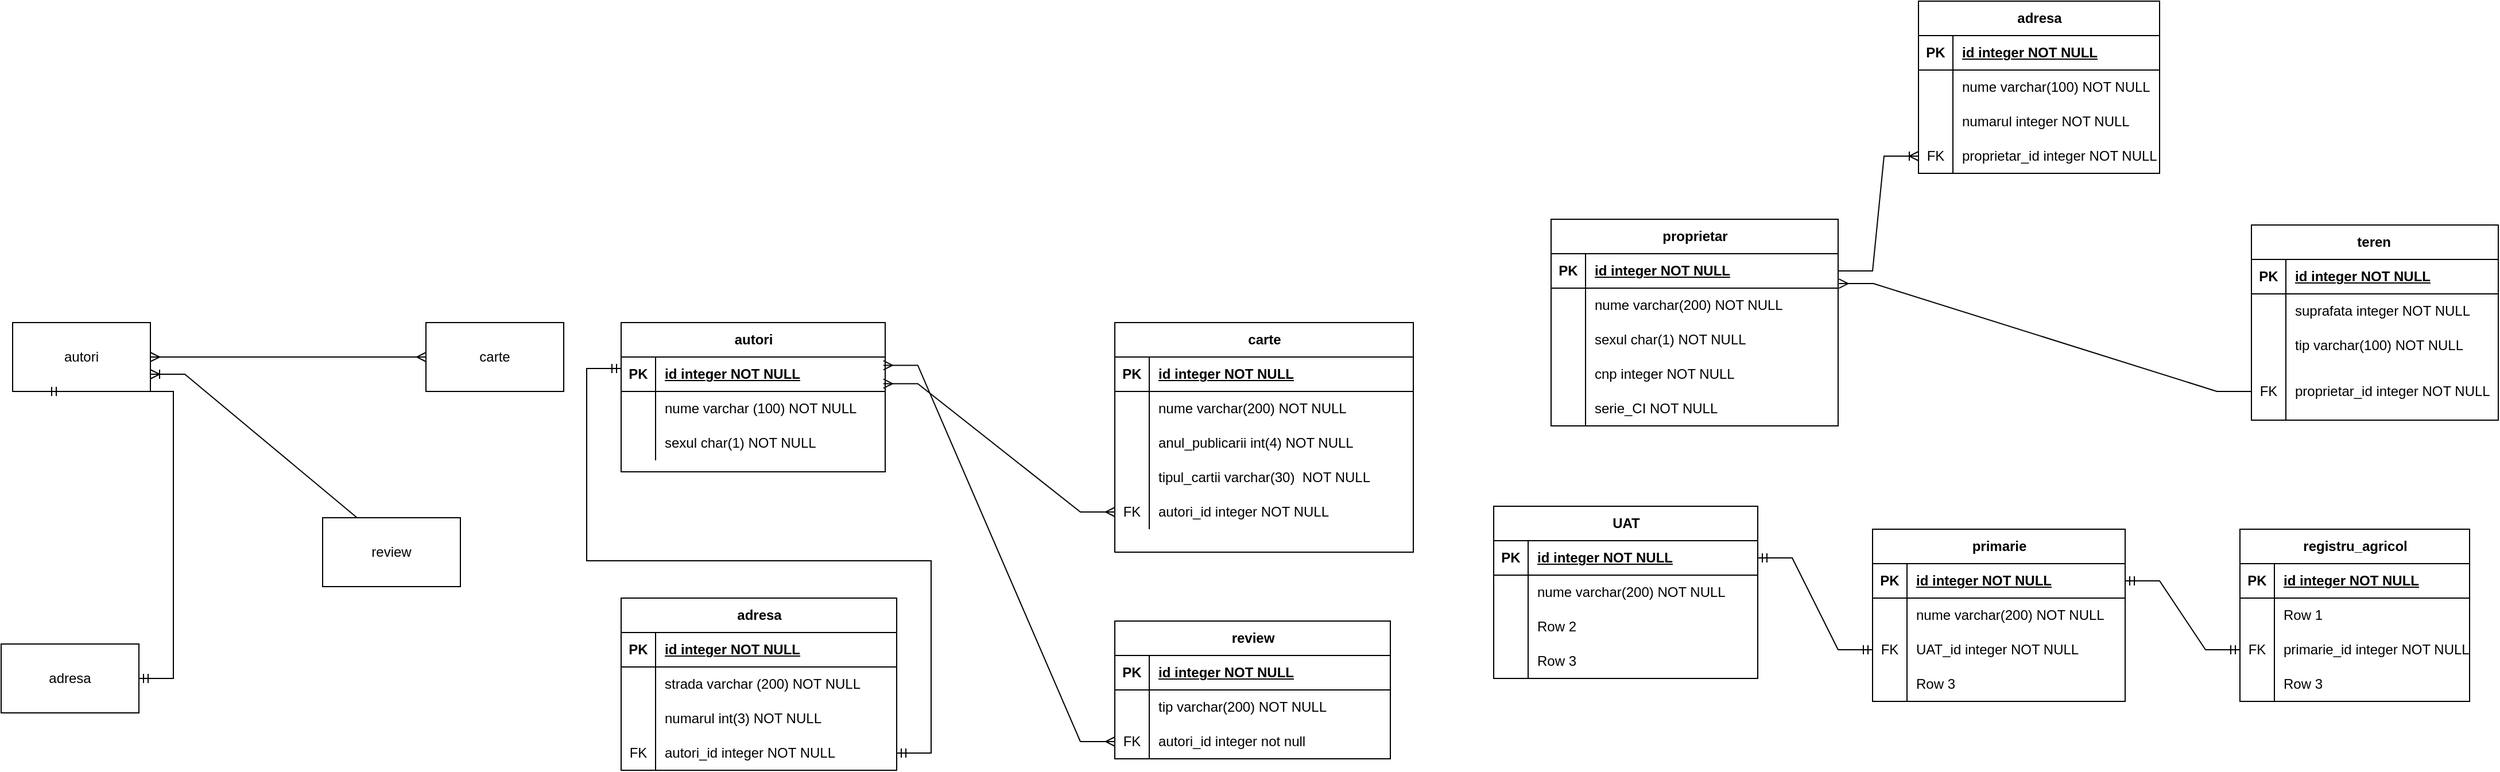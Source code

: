 <mxfile version="22.1.11" type="github">
  <diagram name="Page-1" id="LkrdTAC0WjnIBsJGuEIK">
    <mxGraphModel dx="1009" dy="1650" grid="1" gridSize="10" guides="1" tooltips="1" connect="1" arrows="1" fold="1" page="1" pageScale="1" pageWidth="850" pageHeight="1100" math="0" shadow="0">
      <root>
        <mxCell id="0" />
        <mxCell id="1" parent="0" />
        <mxCell id="QsYXw6dnKwAnQII7EwMJ-1" value="autori" style="rounded=0;whiteSpace=wrap;html=1;" parent="1" vertex="1">
          <mxGeometry x="20" y="100" width="120" height="60" as="geometry" />
        </mxCell>
        <mxCell id="QsYXw6dnKwAnQII7EwMJ-2" value="carte" style="rounded=0;whiteSpace=wrap;html=1;" parent="1" vertex="1">
          <mxGeometry x="380" y="100" width="120" height="60" as="geometry" />
        </mxCell>
        <mxCell id="QsYXw6dnKwAnQII7EwMJ-3" value="adresa" style="rounded=0;whiteSpace=wrap;html=1;" parent="1" vertex="1">
          <mxGeometry x="10" y="380" width="120" height="60" as="geometry" />
        </mxCell>
        <mxCell id="QsYXw6dnKwAnQII7EwMJ-4" value="review" style="rounded=0;whiteSpace=wrap;html=1;" parent="1" vertex="1">
          <mxGeometry x="290" y="270" width="120" height="60" as="geometry" />
        </mxCell>
        <mxCell id="QsYXw6dnKwAnQII7EwMJ-5" value="" style="edgeStyle=entityRelationEdgeStyle;fontSize=12;html=1;endArrow=ERmandOne;startArrow=ERmandOne;rounded=0;entryX=0.25;entryY=1;entryDx=0;entryDy=0;" parent="1" source="QsYXw6dnKwAnQII7EwMJ-3" target="QsYXw6dnKwAnQII7EwMJ-1" edge="1">
          <mxGeometry width="100" height="100" relative="1" as="geometry">
            <mxPoint x="370" y="340" as="sourcePoint" />
            <mxPoint x="470" y="240" as="targetPoint" />
            <Array as="points">
              <mxPoint x="100" y="290" />
            </Array>
          </mxGeometry>
        </mxCell>
        <mxCell id="QsYXw6dnKwAnQII7EwMJ-6" value="" style="edgeStyle=entityRelationEdgeStyle;fontSize=12;html=1;endArrow=ERmany;startArrow=ERmany;rounded=0;entryX=0;entryY=0.5;entryDx=0;entryDy=0;" parent="1" target="QsYXw6dnKwAnQII7EwMJ-2" edge="1">
          <mxGeometry width="100" height="100" relative="1" as="geometry">
            <mxPoint x="140" y="130" as="sourcePoint" />
            <mxPoint x="240" y="30" as="targetPoint" />
          </mxGeometry>
        </mxCell>
        <mxCell id="QsYXw6dnKwAnQII7EwMJ-7" value="" style="edgeStyle=entityRelationEdgeStyle;fontSize=12;html=1;endArrow=ERoneToMany;rounded=0;exitX=0.5;exitY=0;exitDx=0;exitDy=0;entryX=1;entryY=0.75;entryDx=0;entryDy=0;" parent="1" source="QsYXw6dnKwAnQII7EwMJ-4" target="QsYXw6dnKwAnQII7EwMJ-1" edge="1">
          <mxGeometry width="100" height="100" relative="1" as="geometry">
            <mxPoint x="370" y="340" as="sourcePoint" />
            <mxPoint x="470" y="240" as="targetPoint" />
          </mxGeometry>
        </mxCell>
        <mxCell id="QsYXw6dnKwAnQII7EwMJ-8" value="autori" style="shape=table;startSize=30;container=1;collapsible=1;childLayout=tableLayout;fixedRows=1;rowLines=0;fontStyle=1;align=center;resizeLast=1;html=1;" parent="1" vertex="1">
          <mxGeometry x="550" y="100" width="230" height="130" as="geometry" />
        </mxCell>
        <mxCell id="QsYXw6dnKwAnQII7EwMJ-9" value="" style="shape=tableRow;horizontal=0;startSize=0;swimlaneHead=0;swimlaneBody=0;fillColor=none;collapsible=0;dropTarget=0;points=[[0,0.5],[1,0.5]];portConstraint=eastwest;top=0;left=0;right=0;bottom=1;" parent="QsYXw6dnKwAnQII7EwMJ-8" vertex="1">
          <mxGeometry y="30" width="230" height="30" as="geometry" />
        </mxCell>
        <mxCell id="QsYXw6dnKwAnQII7EwMJ-10" value="PK" style="shape=partialRectangle;connectable=0;fillColor=none;top=0;left=0;bottom=0;right=0;fontStyle=1;overflow=hidden;whiteSpace=wrap;html=1;" parent="QsYXw6dnKwAnQII7EwMJ-9" vertex="1">
          <mxGeometry width="30" height="30" as="geometry">
            <mxRectangle width="30" height="30" as="alternateBounds" />
          </mxGeometry>
        </mxCell>
        <mxCell id="QsYXw6dnKwAnQII7EwMJ-11" value="id integer NOT NULL" style="shape=partialRectangle;connectable=0;fillColor=none;top=0;left=0;bottom=0;right=0;align=left;spacingLeft=6;fontStyle=5;overflow=hidden;whiteSpace=wrap;html=1;" parent="QsYXw6dnKwAnQII7EwMJ-9" vertex="1">
          <mxGeometry x="30" width="200" height="30" as="geometry">
            <mxRectangle width="200" height="30" as="alternateBounds" />
          </mxGeometry>
        </mxCell>
        <mxCell id="QsYXw6dnKwAnQII7EwMJ-12" value="" style="shape=tableRow;horizontal=0;startSize=0;swimlaneHead=0;swimlaneBody=0;fillColor=none;collapsible=0;dropTarget=0;points=[[0,0.5],[1,0.5]];portConstraint=eastwest;top=0;left=0;right=0;bottom=0;" parent="QsYXw6dnKwAnQII7EwMJ-8" vertex="1">
          <mxGeometry y="60" width="230" height="30" as="geometry" />
        </mxCell>
        <mxCell id="QsYXw6dnKwAnQII7EwMJ-13" value="" style="shape=partialRectangle;connectable=0;fillColor=none;top=0;left=0;bottom=0;right=0;editable=1;overflow=hidden;whiteSpace=wrap;html=1;" parent="QsYXw6dnKwAnQII7EwMJ-12" vertex="1">
          <mxGeometry width="30" height="30" as="geometry">
            <mxRectangle width="30" height="30" as="alternateBounds" />
          </mxGeometry>
        </mxCell>
        <mxCell id="QsYXw6dnKwAnQII7EwMJ-14" value="nume varchar (100) NOT NULL" style="shape=partialRectangle;connectable=0;fillColor=none;top=0;left=0;bottom=0;right=0;align=left;spacingLeft=6;overflow=hidden;whiteSpace=wrap;html=1;" parent="QsYXw6dnKwAnQII7EwMJ-12" vertex="1">
          <mxGeometry x="30" width="200" height="30" as="geometry">
            <mxRectangle width="200" height="30" as="alternateBounds" />
          </mxGeometry>
        </mxCell>
        <mxCell id="QsYXw6dnKwAnQII7EwMJ-15" value="" style="shape=tableRow;horizontal=0;startSize=0;swimlaneHead=0;swimlaneBody=0;fillColor=none;collapsible=0;dropTarget=0;points=[[0,0.5],[1,0.5]];portConstraint=eastwest;top=0;left=0;right=0;bottom=0;" parent="QsYXw6dnKwAnQII7EwMJ-8" vertex="1">
          <mxGeometry y="90" width="230" height="30" as="geometry" />
        </mxCell>
        <mxCell id="QsYXw6dnKwAnQII7EwMJ-16" value="" style="shape=partialRectangle;connectable=0;fillColor=none;top=0;left=0;bottom=0;right=0;editable=1;overflow=hidden;whiteSpace=wrap;html=1;" parent="QsYXw6dnKwAnQII7EwMJ-15" vertex="1">
          <mxGeometry width="30" height="30" as="geometry">
            <mxRectangle width="30" height="30" as="alternateBounds" />
          </mxGeometry>
        </mxCell>
        <mxCell id="QsYXw6dnKwAnQII7EwMJ-17" value="sexul char(1) NOT NULL" style="shape=partialRectangle;connectable=0;fillColor=none;top=0;left=0;bottom=0;right=0;align=left;spacingLeft=6;overflow=hidden;whiteSpace=wrap;html=1;" parent="QsYXw6dnKwAnQII7EwMJ-15" vertex="1">
          <mxGeometry x="30" width="200" height="30" as="geometry">
            <mxRectangle width="200" height="30" as="alternateBounds" />
          </mxGeometry>
        </mxCell>
        <mxCell id="QsYXw6dnKwAnQII7EwMJ-21" value="carte" style="shape=table;startSize=30;container=1;collapsible=1;childLayout=tableLayout;fixedRows=1;rowLines=0;fontStyle=1;align=center;resizeLast=1;html=1;" parent="1" vertex="1">
          <mxGeometry x="980" y="100" width="260" height="200" as="geometry" />
        </mxCell>
        <mxCell id="QsYXw6dnKwAnQII7EwMJ-22" value="" style="shape=tableRow;horizontal=0;startSize=0;swimlaneHead=0;swimlaneBody=0;fillColor=none;collapsible=0;dropTarget=0;points=[[0,0.5],[1,0.5]];portConstraint=eastwest;top=0;left=0;right=0;bottom=1;" parent="QsYXw6dnKwAnQII7EwMJ-21" vertex="1">
          <mxGeometry y="30" width="260" height="30" as="geometry" />
        </mxCell>
        <mxCell id="QsYXw6dnKwAnQII7EwMJ-23" value="PK" style="shape=partialRectangle;connectable=0;fillColor=none;top=0;left=0;bottom=0;right=0;fontStyle=1;overflow=hidden;whiteSpace=wrap;html=1;" parent="QsYXw6dnKwAnQII7EwMJ-22" vertex="1">
          <mxGeometry width="30" height="30" as="geometry">
            <mxRectangle width="30" height="30" as="alternateBounds" />
          </mxGeometry>
        </mxCell>
        <mxCell id="QsYXw6dnKwAnQII7EwMJ-24" value="id integer NOT NULL" style="shape=partialRectangle;connectable=0;fillColor=none;top=0;left=0;bottom=0;right=0;align=left;spacingLeft=6;fontStyle=5;overflow=hidden;whiteSpace=wrap;html=1;" parent="QsYXw6dnKwAnQII7EwMJ-22" vertex="1">
          <mxGeometry x="30" width="230" height="30" as="geometry">
            <mxRectangle width="230" height="30" as="alternateBounds" />
          </mxGeometry>
        </mxCell>
        <mxCell id="QsYXw6dnKwAnQII7EwMJ-25" value="" style="shape=tableRow;horizontal=0;startSize=0;swimlaneHead=0;swimlaneBody=0;fillColor=none;collapsible=0;dropTarget=0;points=[[0,0.5],[1,0.5]];portConstraint=eastwest;top=0;left=0;right=0;bottom=0;" parent="QsYXw6dnKwAnQII7EwMJ-21" vertex="1">
          <mxGeometry y="60" width="260" height="30" as="geometry" />
        </mxCell>
        <mxCell id="QsYXw6dnKwAnQII7EwMJ-26" value="" style="shape=partialRectangle;connectable=0;fillColor=none;top=0;left=0;bottom=0;right=0;editable=1;overflow=hidden;whiteSpace=wrap;html=1;" parent="QsYXw6dnKwAnQII7EwMJ-25" vertex="1">
          <mxGeometry width="30" height="30" as="geometry">
            <mxRectangle width="30" height="30" as="alternateBounds" />
          </mxGeometry>
        </mxCell>
        <mxCell id="QsYXw6dnKwAnQII7EwMJ-27" value="nume varchar(200) NOT NULL" style="shape=partialRectangle;connectable=0;fillColor=none;top=0;left=0;bottom=0;right=0;align=left;spacingLeft=6;overflow=hidden;whiteSpace=wrap;html=1;" parent="QsYXw6dnKwAnQII7EwMJ-25" vertex="1">
          <mxGeometry x="30" width="230" height="30" as="geometry">
            <mxRectangle width="230" height="30" as="alternateBounds" />
          </mxGeometry>
        </mxCell>
        <mxCell id="QsYXw6dnKwAnQII7EwMJ-28" value="" style="shape=tableRow;horizontal=0;startSize=0;swimlaneHead=0;swimlaneBody=0;fillColor=none;collapsible=0;dropTarget=0;points=[[0,0.5],[1,0.5]];portConstraint=eastwest;top=0;left=0;right=0;bottom=0;" parent="QsYXw6dnKwAnQII7EwMJ-21" vertex="1">
          <mxGeometry y="90" width="260" height="30" as="geometry" />
        </mxCell>
        <mxCell id="QsYXw6dnKwAnQII7EwMJ-29" value="" style="shape=partialRectangle;connectable=0;fillColor=none;top=0;left=0;bottom=0;right=0;editable=1;overflow=hidden;whiteSpace=wrap;html=1;" parent="QsYXw6dnKwAnQII7EwMJ-28" vertex="1">
          <mxGeometry width="30" height="30" as="geometry">
            <mxRectangle width="30" height="30" as="alternateBounds" />
          </mxGeometry>
        </mxCell>
        <mxCell id="QsYXw6dnKwAnQII7EwMJ-30" value="anul_publicarii int(4) NOT NULL" style="shape=partialRectangle;connectable=0;fillColor=none;top=0;left=0;bottom=0;right=0;align=left;spacingLeft=6;overflow=hidden;whiteSpace=wrap;html=1;" parent="QsYXw6dnKwAnQII7EwMJ-28" vertex="1">
          <mxGeometry x="30" width="230" height="30" as="geometry">
            <mxRectangle width="230" height="30" as="alternateBounds" />
          </mxGeometry>
        </mxCell>
        <mxCell id="QsYXw6dnKwAnQII7EwMJ-31" value="" style="shape=tableRow;horizontal=0;startSize=0;swimlaneHead=0;swimlaneBody=0;fillColor=none;collapsible=0;dropTarget=0;points=[[0,0.5],[1,0.5]];portConstraint=eastwest;top=0;left=0;right=0;bottom=0;" parent="QsYXw6dnKwAnQII7EwMJ-21" vertex="1">
          <mxGeometry y="120" width="260" height="30" as="geometry" />
        </mxCell>
        <mxCell id="QsYXw6dnKwAnQII7EwMJ-32" value="" style="shape=partialRectangle;connectable=0;fillColor=none;top=0;left=0;bottom=0;right=0;editable=1;overflow=hidden;whiteSpace=wrap;html=1;" parent="QsYXw6dnKwAnQII7EwMJ-31" vertex="1">
          <mxGeometry width="30" height="30" as="geometry">
            <mxRectangle width="30" height="30" as="alternateBounds" />
          </mxGeometry>
        </mxCell>
        <mxCell id="QsYXw6dnKwAnQII7EwMJ-33" value="tipul_cartii varchar(30)&amp;nbsp; NOT NULL" style="shape=partialRectangle;connectable=0;fillColor=none;top=0;left=0;bottom=0;right=0;align=left;spacingLeft=6;overflow=hidden;whiteSpace=wrap;html=1;" parent="QsYXw6dnKwAnQII7EwMJ-31" vertex="1">
          <mxGeometry x="30" width="230" height="30" as="geometry">
            <mxRectangle width="230" height="30" as="alternateBounds" />
          </mxGeometry>
        </mxCell>
        <mxCell id="W1khncVKGB1P05TwMfyg-2" value="" style="shape=tableRow;horizontal=0;startSize=0;swimlaneHead=0;swimlaneBody=0;fillColor=none;collapsible=0;dropTarget=0;points=[[0,0.5],[1,0.5]];portConstraint=eastwest;top=0;left=0;right=0;bottom=0;" parent="QsYXw6dnKwAnQII7EwMJ-21" vertex="1">
          <mxGeometry y="150" width="260" height="30" as="geometry" />
        </mxCell>
        <mxCell id="W1khncVKGB1P05TwMfyg-3" value="FK" style="shape=partialRectangle;connectable=0;fillColor=none;top=0;left=0;bottom=0;right=0;editable=1;overflow=hidden;whiteSpace=wrap;html=1;" parent="W1khncVKGB1P05TwMfyg-2" vertex="1">
          <mxGeometry width="30" height="30" as="geometry">
            <mxRectangle width="30" height="30" as="alternateBounds" />
          </mxGeometry>
        </mxCell>
        <mxCell id="W1khncVKGB1P05TwMfyg-4" value="autori_id integer NOT NULL" style="shape=partialRectangle;connectable=0;fillColor=none;top=0;left=0;bottom=0;right=0;align=left;spacingLeft=6;overflow=hidden;whiteSpace=wrap;html=1;" parent="W1khncVKGB1P05TwMfyg-2" vertex="1">
          <mxGeometry x="30" width="230" height="30" as="geometry">
            <mxRectangle width="230" height="30" as="alternateBounds" />
          </mxGeometry>
        </mxCell>
        <mxCell id="QsYXw6dnKwAnQII7EwMJ-34" value="adresa" style="shape=table;startSize=30;container=1;collapsible=1;childLayout=tableLayout;fixedRows=1;rowLines=0;fontStyle=1;align=center;resizeLast=1;html=1;" parent="1" vertex="1">
          <mxGeometry x="550" y="340" width="240" height="150" as="geometry" />
        </mxCell>
        <mxCell id="QsYXw6dnKwAnQII7EwMJ-35" value="" style="shape=tableRow;horizontal=0;startSize=0;swimlaneHead=0;swimlaneBody=0;fillColor=none;collapsible=0;dropTarget=0;points=[[0,0.5],[1,0.5]];portConstraint=eastwest;top=0;left=0;right=0;bottom=1;" parent="QsYXw6dnKwAnQII7EwMJ-34" vertex="1">
          <mxGeometry y="30" width="240" height="30" as="geometry" />
        </mxCell>
        <mxCell id="QsYXw6dnKwAnQII7EwMJ-36" value="PK" style="shape=partialRectangle;connectable=0;fillColor=none;top=0;left=0;bottom=0;right=0;fontStyle=1;overflow=hidden;whiteSpace=wrap;html=1;" parent="QsYXw6dnKwAnQII7EwMJ-35" vertex="1">
          <mxGeometry width="30" height="30" as="geometry">
            <mxRectangle width="30" height="30" as="alternateBounds" />
          </mxGeometry>
        </mxCell>
        <mxCell id="QsYXw6dnKwAnQII7EwMJ-37" value="id integer NOT NULL" style="shape=partialRectangle;connectable=0;fillColor=none;top=0;left=0;bottom=0;right=0;align=left;spacingLeft=6;fontStyle=5;overflow=hidden;whiteSpace=wrap;html=1;" parent="QsYXw6dnKwAnQII7EwMJ-35" vertex="1">
          <mxGeometry x="30" width="210" height="30" as="geometry">
            <mxRectangle width="210" height="30" as="alternateBounds" />
          </mxGeometry>
        </mxCell>
        <mxCell id="QsYXw6dnKwAnQII7EwMJ-38" value="" style="shape=tableRow;horizontal=0;startSize=0;swimlaneHead=0;swimlaneBody=0;fillColor=none;collapsible=0;dropTarget=0;points=[[0,0.5],[1,0.5]];portConstraint=eastwest;top=0;left=0;right=0;bottom=0;" parent="QsYXw6dnKwAnQII7EwMJ-34" vertex="1">
          <mxGeometry y="60" width="240" height="30" as="geometry" />
        </mxCell>
        <mxCell id="QsYXw6dnKwAnQII7EwMJ-39" value="" style="shape=partialRectangle;connectable=0;fillColor=none;top=0;left=0;bottom=0;right=0;editable=1;overflow=hidden;whiteSpace=wrap;html=1;" parent="QsYXw6dnKwAnQII7EwMJ-38" vertex="1">
          <mxGeometry width="30" height="30" as="geometry">
            <mxRectangle width="30" height="30" as="alternateBounds" />
          </mxGeometry>
        </mxCell>
        <mxCell id="QsYXw6dnKwAnQII7EwMJ-40" value="strada varchar (200) NOT NULL" style="shape=partialRectangle;connectable=0;fillColor=none;top=0;left=0;bottom=0;right=0;align=left;spacingLeft=6;overflow=hidden;whiteSpace=wrap;html=1;" parent="QsYXw6dnKwAnQII7EwMJ-38" vertex="1">
          <mxGeometry x="30" width="210" height="30" as="geometry">
            <mxRectangle width="210" height="30" as="alternateBounds" />
          </mxGeometry>
        </mxCell>
        <mxCell id="QsYXw6dnKwAnQII7EwMJ-41" value="" style="shape=tableRow;horizontal=0;startSize=0;swimlaneHead=0;swimlaneBody=0;fillColor=none;collapsible=0;dropTarget=0;points=[[0,0.5],[1,0.5]];portConstraint=eastwest;top=0;left=0;right=0;bottom=0;" parent="QsYXw6dnKwAnQII7EwMJ-34" vertex="1">
          <mxGeometry y="90" width="240" height="30" as="geometry" />
        </mxCell>
        <mxCell id="QsYXw6dnKwAnQII7EwMJ-42" value="" style="shape=partialRectangle;connectable=0;fillColor=none;top=0;left=0;bottom=0;right=0;editable=1;overflow=hidden;whiteSpace=wrap;html=1;" parent="QsYXw6dnKwAnQII7EwMJ-41" vertex="1">
          <mxGeometry width="30" height="30" as="geometry">
            <mxRectangle width="30" height="30" as="alternateBounds" />
          </mxGeometry>
        </mxCell>
        <mxCell id="QsYXw6dnKwAnQII7EwMJ-43" value="numarul int(3) NOT NULL" style="shape=partialRectangle;connectable=0;fillColor=none;top=0;left=0;bottom=0;right=0;align=left;spacingLeft=6;overflow=hidden;whiteSpace=wrap;html=1;" parent="QsYXw6dnKwAnQII7EwMJ-41" vertex="1">
          <mxGeometry x="30" width="210" height="30" as="geometry">
            <mxRectangle width="210" height="30" as="alternateBounds" />
          </mxGeometry>
        </mxCell>
        <mxCell id="6egNf5DGXSENko5MezSK-1" value="" style="shape=tableRow;horizontal=0;startSize=0;swimlaneHead=0;swimlaneBody=0;fillColor=none;collapsible=0;dropTarget=0;points=[[0,0.5],[1,0.5]];portConstraint=eastwest;top=0;left=0;right=0;bottom=0;" vertex="1" parent="QsYXw6dnKwAnQII7EwMJ-34">
          <mxGeometry y="120" width="240" height="30" as="geometry" />
        </mxCell>
        <mxCell id="6egNf5DGXSENko5MezSK-2" value="FK" style="shape=partialRectangle;connectable=0;fillColor=none;top=0;left=0;bottom=0;right=0;editable=1;overflow=hidden;whiteSpace=wrap;html=1;" vertex="1" parent="6egNf5DGXSENko5MezSK-1">
          <mxGeometry width="30" height="30" as="geometry">
            <mxRectangle width="30" height="30" as="alternateBounds" />
          </mxGeometry>
        </mxCell>
        <mxCell id="6egNf5DGXSENko5MezSK-3" value="autori_id integer NOT NULL" style="shape=partialRectangle;connectable=0;fillColor=none;top=0;left=0;bottom=0;right=0;align=left;spacingLeft=6;overflow=hidden;whiteSpace=wrap;html=1;" vertex="1" parent="6egNf5DGXSENko5MezSK-1">
          <mxGeometry x="30" width="210" height="30" as="geometry">
            <mxRectangle width="210" height="30" as="alternateBounds" />
          </mxGeometry>
        </mxCell>
        <mxCell id="QsYXw6dnKwAnQII7EwMJ-47" value="review" style="shape=table;startSize=30;container=1;collapsible=1;childLayout=tableLayout;fixedRows=1;rowLines=0;fontStyle=1;align=center;resizeLast=1;html=1;" parent="1" vertex="1">
          <mxGeometry x="980" y="360" width="240" height="120" as="geometry" />
        </mxCell>
        <mxCell id="QsYXw6dnKwAnQII7EwMJ-48" value="" style="shape=tableRow;horizontal=0;startSize=0;swimlaneHead=0;swimlaneBody=0;fillColor=none;collapsible=0;dropTarget=0;points=[[0,0.5],[1,0.5]];portConstraint=eastwest;top=0;left=0;right=0;bottom=1;" parent="QsYXw6dnKwAnQII7EwMJ-47" vertex="1">
          <mxGeometry y="30" width="240" height="30" as="geometry" />
        </mxCell>
        <mxCell id="QsYXw6dnKwAnQII7EwMJ-49" value="PK" style="shape=partialRectangle;connectable=0;fillColor=none;top=0;left=0;bottom=0;right=0;fontStyle=1;overflow=hidden;whiteSpace=wrap;html=1;" parent="QsYXw6dnKwAnQII7EwMJ-48" vertex="1">
          <mxGeometry width="30" height="30" as="geometry">
            <mxRectangle width="30" height="30" as="alternateBounds" />
          </mxGeometry>
        </mxCell>
        <mxCell id="QsYXw6dnKwAnQII7EwMJ-50" value="id integer NOT NULL" style="shape=partialRectangle;connectable=0;fillColor=none;top=0;left=0;bottom=0;right=0;align=left;spacingLeft=6;fontStyle=5;overflow=hidden;whiteSpace=wrap;html=1;" parent="QsYXw6dnKwAnQII7EwMJ-48" vertex="1">
          <mxGeometry x="30" width="210" height="30" as="geometry">
            <mxRectangle width="210" height="30" as="alternateBounds" />
          </mxGeometry>
        </mxCell>
        <mxCell id="QsYXw6dnKwAnQII7EwMJ-51" value="" style="shape=tableRow;horizontal=0;startSize=0;swimlaneHead=0;swimlaneBody=0;fillColor=none;collapsible=0;dropTarget=0;points=[[0,0.5],[1,0.5]];portConstraint=eastwest;top=0;left=0;right=0;bottom=0;" parent="QsYXw6dnKwAnQII7EwMJ-47" vertex="1">
          <mxGeometry y="60" width="240" height="30" as="geometry" />
        </mxCell>
        <mxCell id="QsYXw6dnKwAnQII7EwMJ-52" value="" style="shape=partialRectangle;connectable=0;fillColor=none;top=0;left=0;bottom=0;right=0;editable=1;overflow=hidden;whiteSpace=wrap;html=1;" parent="QsYXw6dnKwAnQII7EwMJ-51" vertex="1">
          <mxGeometry width="30" height="30" as="geometry">
            <mxRectangle width="30" height="30" as="alternateBounds" />
          </mxGeometry>
        </mxCell>
        <mxCell id="QsYXw6dnKwAnQII7EwMJ-53" value="tip varchar(200) NOT NULL" style="shape=partialRectangle;connectable=0;fillColor=none;top=0;left=0;bottom=0;right=0;align=left;spacingLeft=6;overflow=hidden;whiteSpace=wrap;html=1;" parent="QsYXw6dnKwAnQII7EwMJ-51" vertex="1">
          <mxGeometry x="30" width="210" height="30" as="geometry">
            <mxRectangle width="210" height="30" as="alternateBounds" />
          </mxGeometry>
        </mxCell>
        <mxCell id="QsYXw6dnKwAnQII7EwMJ-54" value="" style="shape=tableRow;horizontal=0;startSize=0;swimlaneHead=0;swimlaneBody=0;fillColor=none;collapsible=0;dropTarget=0;points=[[0,0.5],[1,0.5]];portConstraint=eastwest;top=0;left=0;right=0;bottom=0;" parent="QsYXw6dnKwAnQII7EwMJ-47" vertex="1">
          <mxGeometry y="90" width="240" height="30" as="geometry" />
        </mxCell>
        <mxCell id="QsYXw6dnKwAnQII7EwMJ-55" value="FK" style="shape=partialRectangle;connectable=0;fillColor=none;top=0;left=0;bottom=0;right=0;editable=1;overflow=hidden;whiteSpace=wrap;html=1;" parent="QsYXw6dnKwAnQII7EwMJ-54" vertex="1">
          <mxGeometry width="30" height="30" as="geometry">
            <mxRectangle width="30" height="30" as="alternateBounds" />
          </mxGeometry>
        </mxCell>
        <mxCell id="QsYXw6dnKwAnQII7EwMJ-56" value="autori_id integer not null" style="shape=partialRectangle;connectable=0;fillColor=none;top=0;left=0;bottom=0;right=0;align=left;spacingLeft=6;overflow=hidden;whiteSpace=wrap;html=1;" parent="QsYXw6dnKwAnQII7EwMJ-54" vertex="1">
          <mxGeometry x="30" width="210" height="30" as="geometry">
            <mxRectangle width="210" height="30" as="alternateBounds" />
          </mxGeometry>
        </mxCell>
        <mxCell id="W1khncVKGB1P05TwMfyg-5" value="" style="edgeStyle=entityRelationEdgeStyle;fontSize=12;html=1;endArrow=ERmany;startArrow=ERmany;rounded=0;entryX=0;entryY=0.5;entryDx=0;entryDy=0;exitX=0.993;exitY=0.773;exitDx=0;exitDy=0;exitPerimeter=0;" parent="1" source="QsYXw6dnKwAnQII7EwMJ-9" target="W1khncVKGB1P05TwMfyg-2" edge="1">
          <mxGeometry width="100" height="100" relative="1" as="geometry">
            <mxPoint x="790" y="145" as="sourcePoint" />
            <mxPoint x="970" y="280" as="targetPoint" />
          </mxGeometry>
        </mxCell>
        <mxCell id="W1khncVKGB1P05TwMfyg-9" value="" style="edgeStyle=entityRelationEdgeStyle;fontSize=12;html=1;endArrow=ERmandOne;startArrow=ERmandOne;rounded=0;exitX=1;exitY=0.5;exitDx=0;exitDy=0;" parent="1" source="6egNf5DGXSENko5MezSK-1" edge="1">
          <mxGeometry width="100" height="100" relative="1" as="geometry">
            <mxPoint x="460" y="340" as="sourcePoint" />
            <mxPoint x="550" y="140" as="targetPoint" />
          </mxGeometry>
        </mxCell>
        <mxCell id="W1khncVKGB1P05TwMfyg-14" value="" style="edgeStyle=entityRelationEdgeStyle;fontSize=12;html=1;endArrow=ERmany;startArrow=ERmany;rounded=0;exitX=0.993;exitY=0.24;exitDx=0;exitDy=0;exitPerimeter=0;entryX=0;entryY=0.5;entryDx=0;entryDy=0;" parent="1" source="QsYXw6dnKwAnQII7EwMJ-9" target="QsYXw6dnKwAnQII7EwMJ-54" edge="1">
          <mxGeometry width="100" height="100" relative="1" as="geometry">
            <mxPoint x="810" y="340" as="sourcePoint" />
            <mxPoint x="910" y="240" as="targetPoint" />
          </mxGeometry>
        </mxCell>
        <mxCell id="6egNf5DGXSENko5MezSK-4" value="proprietar" style="shape=table;startSize=30;container=1;collapsible=1;childLayout=tableLayout;fixedRows=1;rowLines=0;fontStyle=1;align=center;resizeLast=1;html=1;" vertex="1" parent="1">
          <mxGeometry x="1360" y="10" width="250" height="180" as="geometry" />
        </mxCell>
        <mxCell id="6egNf5DGXSENko5MezSK-5" value="" style="shape=tableRow;horizontal=0;startSize=0;swimlaneHead=0;swimlaneBody=0;fillColor=none;collapsible=0;dropTarget=0;points=[[0,0.5],[1,0.5]];portConstraint=eastwest;top=0;left=0;right=0;bottom=1;" vertex="1" parent="6egNf5DGXSENko5MezSK-4">
          <mxGeometry y="30" width="250" height="30" as="geometry" />
        </mxCell>
        <mxCell id="6egNf5DGXSENko5MezSK-6" value="PK" style="shape=partialRectangle;connectable=0;fillColor=none;top=0;left=0;bottom=0;right=0;fontStyle=1;overflow=hidden;whiteSpace=wrap;html=1;" vertex="1" parent="6egNf5DGXSENko5MezSK-5">
          <mxGeometry width="30" height="30" as="geometry">
            <mxRectangle width="30" height="30" as="alternateBounds" />
          </mxGeometry>
        </mxCell>
        <mxCell id="6egNf5DGXSENko5MezSK-7" value="id integer NOT NULL" style="shape=partialRectangle;connectable=0;fillColor=none;top=0;left=0;bottom=0;right=0;align=left;spacingLeft=6;fontStyle=5;overflow=hidden;whiteSpace=wrap;html=1;" vertex="1" parent="6egNf5DGXSENko5MezSK-5">
          <mxGeometry x="30" width="220" height="30" as="geometry">
            <mxRectangle width="220" height="30" as="alternateBounds" />
          </mxGeometry>
        </mxCell>
        <mxCell id="6egNf5DGXSENko5MezSK-8" value="" style="shape=tableRow;horizontal=0;startSize=0;swimlaneHead=0;swimlaneBody=0;fillColor=none;collapsible=0;dropTarget=0;points=[[0,0.5],[1,0.5]];portConstraint=eastwest;top=0;left=0;right=0;bottom=0;" vertex="1" parent="6egNf5DGXSENko5MezSK-4">
          <mxGeometry y="60" width="250" height="30" as="geometry" />
        </mxCell>
        <mxCell id="6egNf5DGXSENko5MezSK-9" value="" style="shape=partialRectangle;connectable=0;fillColor=none;top=0;left=0;bottom=0;right=0;editable=1;overflow=hidden;whiteSpace=wrap;html=1;" vertex="1" parent="6egNf5DGXSENko5MezSK-8">
          <mxGeometry width="30" height="30" as="geometry">
            <mxRectangle width="30" height="30" as="alternateBounds" />
          </mxGeometry>
        </mxCell>
        <mxCell id="6egNf5DGXSENko5MezSK-10" value="nume varchar(200) NOT NULL" style="shape=partialRectangle;connectable=0;fillColor=none;top=0;left=0;bottom=0;right=0;align=left;spacingLeft=6;overflow=hidden;whiteSpace=wrap;html=1;" vertex="1" parent="6egNf5DGXSENko5MezSK-8">
          <mxGeometry x="30" width="220" height="30" as="geometry">
            <mxRectangle width="220" height="30" as="alternateBounds" />
          </mxGeometry>
        </mxCell>
        <mxCell id="6egNf5DGXSENko5MezSK-11" value="" style="shape=tableRow;horizontal=0;startSize=0;swimlaneHead=0;swimlaneBody=0;fillColor=none;collapsible=0;dropTarget=0;points=[[0,0.5],[1,0.5]];portConstraint=eastwest;top=0;left=0;right=0;bottom=0;" vertex="1" parent="6egNf5DGXSENko5MezSK-4">
          <mxGeometry y="90" width="250" height="30" as="geometry" />
        </mxCell>
        <mxCell id="6egNf5DGXSENko5MezSK-12" value="" style="shape=partialRectangle;connectable=0;fillColor=none;top=0;left=0;bottom=0;right=0;editable=1;overflow=hidden;whiteSpace=wrap;html=1;" vertex="1" parent="6egNf5DGXSENko5MezSK-11">
          <mxGeometry width="30" height="30" as="geometry">
            <mxRectangle width="30" height="30" as="alternateBounds" />
          </mxGeometry>
        </mxCell>
        <mxCell id="6egNf5DGXSENko5MezSK-13" value="sexul char(1) NOT NULL" style="shape=partialRectangle;connectable=0;fillColor=none;top=0;left=0;bottom=0;right=0;align=left;spacingLeft=6;overflow=hidden;whiteSpace=wrap;html=1;" vertex="1" parent="6egNf5DGXSENko5MezSK-11">
          <mxGeometry x="30" width="220" height="30" as="geometry">
            <mxRectangle width="220" height="30" as="alternateBounds" />
          </mxGeometry>
        </mxCell>
        <mxCell id="6egNf5DGXSENko5MezSK-14" value="" style="shape=tableRow;horizontal=0;startSize=0;swimlaneHead=0;swimlaneBody=0;fillColor=none;collapsible=0;dropTarget=0;points=[[0,0.5],[1,0.5]];portConstraint=eastwest;top=0;left=0;right=0;bottom=0;" vertex="1" parent="6egNf5DGXSENko5MezSK-4">
          <mxGeometry y="120" width="250" height="30" as="geometry" />
        </mxCell>
        <mxCell id="6egNf5DGXSENko5MezSK-15" value="" style="shape=partialRectangle;connectable=0;fillColor=none;top=0;left=0;bottom=0;right=0;editable=1;overflow=hidden;whiteSpace=wrap;html=1;" vertex="1" parent="6egNf5DGXSENko5MezSK-14">
          <mxGeometry width="30" height="30" as="geometry">
            <mxRectangle width="30" height="30" as="alternateBounds" />
          </mxGeometry>
        </mxCell>
        <mxCell id="6egNf5DGXSENko5MezSK-16" value="cnp integer NOT NULL" style="shape=partialRectangle;connectable=0;fillColor=none;top=0;left=0;bottom=0;right=0;align=left;spacingLeft=6;overflow=hidden;whiteSpace=wrap;html=1;" vertex="1" parent="6egNf5DGXSENko5MezSK-14">
          <mxGeometry x="30" width="220" height="30" as="geometry">
            <mxRectangle width="220" height="30" as="alternateBounds" />
          </mxGeometry>
        </mxCell>
        <mxCell id="6egNf5DGXSENko5MezSK-82" value="" style="shape=tableRow;horizontal=0;startSize=0;swimlaneHead=0;swimlaneBody=0;fillColor=none;collapsible=0;dropTarget=0;points=[[0,0.5],[1,0.5]];portConstraint=eastwest;top=0;left=0;right=0;bottom=0;" vertex="1" parent="6egNf5DGXSENko5MezSK-4">
          <mxGeometry y="150" width="250" height="30" as="geometry" />
        </mxCell>
        <mxCell id="6egNf5DGXSENko5MezSK-83" value="" style="shape=partialRectangle;connectable=0;fillColor=none;top=0;left=0;bottom=0;right=0;editable=1;overflow=hidden;whiteSpace=wrap;html=1;" vertex="1" parent="6egNf5DGXSENko5MezSK-82">
          <mxGeometry width="30" height="30" as="geometry">
            <mxRectangle width="30" height="30" as="alternateBounds" />
          </mxGeometry>
        </mxCell>
        <mxCell id="6egNf5DGXSENko5MezSK-84" value="serie_CI NOT NULL" style="shape=partialRectangle;connectable=0;fillColor=none;top=0;left=0;bottom=0;right=0;align=left;spacingLeft=6;overflow=hidden;whiteSpace=wrap;html=1;" vertex="1" parent="6egNf5DGXSENko5MezSK-82">
          <mxGeometry x="30" width="220" height="30" as="geometry">
            <mxRectangle width="220" height="30" as="alternateBounds" />
          </mxGeometry>
        </mxCell>
        <mxCell id="6egNf5DGXSENko5MezSK-17" value="adresa" style="shape=table;startSize=30;container=1;collapsible=1;childLayout=tableLayout;fixedRows=1;rowLines=0;fontStyle=1;align=center;resizeLast=1;html=1;" vertex="1" parent="1">
          <mxGeometry x="1680" y="-180" width="210" height="150" as="geometry" />
        </mxCell>
        <mxCell id="6egNf5DGXSENko5MezSK-18" value="" style="shape=tableRow;horizontal=0;startSize=0;swimlaneHead=0;swimlaneBody=0;fillColor=none;collapsible=0;dropTarget=0;points=[[0,0.5],[1,0.5]];portConstraint=eastwest;top=0;left=0;right=0;bottom=1;" vertex="1" parent="6egNf5DGXSENko5MezSK-17">
          <mxGeometry y="30" width="210" height="30" as="geometry" />
        </mxCell>
        <mxCell id="6egNf5DGXSENko5MezSK-19" value="PK" style="shape=partialRectangle;connectable=0;fillColor=none;top=0;left=0;bottom=0;right=0;fontStyle=1;overflow=hidden;whiteSpace=wrap;html=1;" vertex="1" parent="6egNf5DGXSENko5MezSK-18">
          <mxGeometry width="30" height="30" as="geometry">
            <mxRectangle width="30" height="30" as="alternateBounds" />
          </mxGeometry>
        </mxCell>
        <mxCell id="6egNf5DGXSENko5MezSK-20" value="id integer NOT NULL" style="shape=partialRectangle;connectable=0;fillColor=none;top=0;left=0;bottom=0;right=0;align=left;spacingLeft=6;fontStyle=5;overflow=hidden;whiteSpace=wrap;html=1;" vertex="1" parent="6egNf5DGXSENko5MezSK-18">
          <mxGeometry x="30" width="180" height="30" as="geometry">
            <mxRectangle width="180" height="30" as="alternateBounds" />
          </mxGeometry>
        </mxCell>
        <mxCell id="6egNf5DGXSENko5MezSK-21" value="" style="shape=tableRow;horizontal=0;startSize=0;swimlaneHead=0;swimlaneBody=0;fillColor=none;collapsible=0;dropTarget=0;points=[[0,0.5],[1,0.5]];portConstraint=eastwest;top=0;left=0;right=0;bottom=0;" vertex="1" parent="6egNf5DGXSENko5MezSK-17">
          <mxGeometry y="60" width="210" height="30" as="geometry" />
        </mxCell>
        <mxCell id="6egNf5DGXSENko5MezSK-22" value="" style="shape=partialRectangle;connectable=0;fillColor=none;top=0;left=0;bottom=0;right=0;editable=1;overflow=hidden;whiteSpace=wrap;html=1;" vertex="1" parent="6egNf5DGXSENko5MezSK-21">
          <mxGeometry width="30" height="30" as="geometry">
            <mxRectangle width="30" height="30" as="alternateBounds" />
          </mxGeometry>
        </mxCell>
        <mxCell id="6egNf5DGXSENko5MezSK-23" value="nume varchar(100) NOT NULL" style="shape=partialRectangle;connectable=0;fillColor=none;top=0;left=0;bottom=0;right=0;align=left;spacingLeft=6;overflow=hidden;whiteSpace=wrap;html=1;" vertex="1" parent="6egNf5DGXSENko5MezSK-21">
          <mxGeometry x="30" width="180" height="30" as="geometry">
            <mxRectangle width="180" height="30" as="alternateBounds" />
          </mxGeometry>
        </mxCell>
        <mxCell id="6egNf5DGXSENko5MezSK-24" value="" style="shape=tableRow;horizontal=0;startSize=0;swimlaneHead=0;swimlaneBody=0;fillColor=none;collapsible=0;dropTarget=0;points=[[0,0.5],[1,0.5]];portConstraint=eastwest;top=0;left=0;right=0;bottom=0;" vertex="1" parent="6egNf5DGXSENko5MezSK-17">
          <mxGeometry y="90" width="210" height="30" as="geometry" />
        </mxCell>
        <mxCell id="6egNf5DGXSENko5MezSK-25" value="" style="shape=partialRectangle;connectable=0;fillColor=none;top=0;left=0;bottom=0;right=0;editable=1;overflow=hidden;whiteSpace=wrap;html=1;" vertex="1" parent="6egNf5DGXSENko5MezSK-24">
          <mxGeometry width="30" height="30" as="geometry">
            <mxRectangle width="30" height="30" as="alternateBounds" />
          </mxGeometry>
        </mxCell>
        <mxCell id="6egNf5DGXSENko5MezSK-26" value="numarul integer NOT NULL" style="shape=partialRectangle;connectable=0;fillColor=none;top=0;left=0;bottom=0;right=0;align=left;spacingLeft=6;overflow=hidden;whiteSpace=wrap;html=1;" vertex="1" parent="6egNf5DGXSENko5MezSK-24">
          <mxGeometry x="30" width="180" height="30" as="geometry">
            <mxRectangle width="180" height="30" as="alternateBounds" />
          </mxGeometry>
        </mxCell>
        <mxCell id="6egNf5DGXSENko5MezSK-27" value="" style="shape=tableRow;horizontal=0;startSize=0;swimlaneHead=0;swimlaneBody=0;fillColor=none;collapsible=0;dropTarget=0;points=[[0,0.5],[1,0.5]];portConstraint=eastwest;top=0;left=0;right=0;bottom=0;" vertex="1" parent="6egNf5DGXSENko5MezSK-17">
          <mxGeometry y="120" width="210" height="30" as="geometry" />
        </mxCell>
        <mxCell id="6egNf5DGXSENko5MezSK-28" value="FK" style="shape=partialRectangle;connectable=0;fillColor=none;top=0;left=0;bottom=0;right=0;editable=1;overflow=hidden;whiteSpace=wrap;html=1;" vertex="1" parent="6egNf5DGXSENko5MezSK-27">
          <mxGeometry width="30" height="30" as="geometry">
            <mxRectangle width="30" height="30" as="alternateBounds" />
          </mxGeometry>
        </mxCell>
        <mxCell id="6egNf5DGXSENko5MezSK-29" value="proprietar_id integer NOT NULL" style="shape=partialRectangle;connectable=0;fillColor=none;top=0;left=0;bottom=0;right=0;align=left;spacingLeft=6;overflow=hidden;whiteSpace=wrap;html=1;" vertex="1" parent="6egNf5DGXSENko5MezSK-27">
          <mxGeometry x="30" width="180" height="30" as="geometry">
            <mxRectangle width="180" height="30" as="alternateBounds" />
          </mxGeometry>
        </mxCell>
        <mxCell id="6egNf5DGXSENko5MezSK-30" value="teren&amp;nbsp;" style="shape=table;startSize=30;container=1;collapsible=1;childLayout=tableLayout;fixedRows=1;rowLines=0;fontStyle=1;align=center;resizeLast=1;html=1;" vertex="1" parent="1">
          <mxGeometry x="1970" y="15" width="215" height="170" as="geometry" />
        </mxCell>
        <mxCell id="6egNf5DGXSENko5MezSK-31" value="" style="shape=tableRow;horizontal=0;startSize=0;swimlaneHead=0;swimlaneBody=0;fillColor=none;collapsible=0;dropTarget=0;points=[[0,0.5],[1,0.5]];portConstraint=eastwest;top=0;left=0;right=0;bottom=1;" vertex="1" parent="6egNf5DGXSENko5MezSK-30">
          <mxGeometry y="30" width="215" height="30" as="geometry" />
        </mxCell>
        <mxCell id="6egNf5DGXSENko5MezSK-32" value="PK" style="shape=partialRectangle;connectable=0;fillColor=none;top=0;left=0;bottom=0;right=0;fontStyle=1;overflow=hidden;whiteSpace=wrap;html=1;" vertex="1" parent="6egNf5DGXSENko5MezSK-31">
          <mxGeometry width="30" height="30" as="geometry">
            <mxRectangle width="30" height="30" as="alternateBounds" />
          </mxGeometry>
        </mxCell>
        <mxCell id="6egNf5DGXSENko5MezSK-33" value="id integer NOT NULL" style="shape=partialRectangle;connectable=0;fillColor=none;top=0;left=0;bottom=0;right=0;align=left;spacingLeft=6;fontStyle=5;overflow=hidden;whiteSpace=wrap;html=1;" vertex="1" parent="6egNf5DGXSENko5MezSK-31">
          <mxGeometry x="30" width="185" height="30" as="geometry">
            <mxRectangle width="185" height="30" as="alternateBounds" />
          </mxGeometry>
        </mxCell>
        <mxCell id="6egNf5DGXSENko5MezSK-34" value="" style="shape=tableRow;horizontal=0;startSize=0;swimlaneHead=0;swimlaneBody=0;fillColor=none;collapsible=0;dropTarget=0;points=[[0,0.5],[1,0.5]];portConstraint=eastwest;top=0;left=0;right=0;bottom=0;" vertex="1" parent="6egNf5DGXSENko5MezSK-30">
          <mxGeometry y="60" width="215" height="30" as="geometry" />
        </mxCell>
        <mxCell id="6egNf5DGXSENko5MezSK-35" value="" style="shape=partialRectangle;connectable=0;fillColor=none;top=0;left=0;bottom=0;right=0;editable=1;overflow=hidden;whiteSpace=wrap;html=1;" vertex="1" parent="6egNf5DGXSENko5MezSK-34">
          <mxGeometry width="30" height="30" as="geometry">
            <mxRectangle width="30" height="30" as="alternateBounds" />
          </mxGeometry>
        </mxCell>
        <mxCell id="6egNf5DGXSENko5MezSK-36" value="suprafata integer NOT NULL" style="shape=partialRectangle;connectable=0;fillColor=none;top=0;left=0;bottom=0;right=0;align=left;spacingLeft=6;overflow=hidden;whiteSpace=wrap;html=1;" vertex="1" parent="6egNf5DGXSENko5MezSK-34">
          <mxGeometry x="30" width="185" height="30" as="geometry">
            <mxRectangle width="185" height="30" as="alternateBounds" />
          </mxGeometry>
        </mxCell>
        <mxCell id="6egNf5DGXSENko5MezSK-37" value="" style="shape=tableRow;horizontal=0;startSize=0;swimlaneHead=0;swimlaneBody=0;fillColor=none;collapsible=0;dropTarget=0;points=[[0,0.5],[1,0.5]];portConstraint=eastwest;top=0;left=0;right=0;bottom=0;" vertex="1" parent="6egNf5DGXSENko5MezSK-30">
          <mxGeometry y="90" width="215" height="30" as="geometry" />
        </mxCell>
        <mxCell id="6egNf5DGXSENko5MezSK-38" value="" style="shape=partialRectangle;connectable=0;fillColor=none;top=0;left=0;bottom=0;right=0;editable=1;overflow=hidden;whiteSpace=wrap;html=1;" vertex="1" parent="6egNf5DGXSENko5MezSK-37">
          <mxGeometry width="30" height="30" as="geometry">
            <mxRectangle width="30" height="30" as="alternateBounds" />
          </mxGeometry>
        </mxCell>
        <mxCell id="6egNf5DGXSENko5MezSK-39" value="tip varchar(100) NOT NULL" style="shape=partialRectangle;connectable=0;fillColor=none;top=0;left=0;bottom=0;right=0;align=left;spacingLeft=6;overflow=hidden;whiteSpace=wrap;html=1;" vertex="1" parent="6egNf5DGXSENko5MezSK-37">
          <mxGeometry x="30" width="185" height="30" as="geometry">
            <mxRectangle width="185" height="30" as="alternateBounds" />
          </mxGeometry>
        </mxCell>
        <mxCell id="6egNf5DGXSENko5MezSK-40" value="" style="shape=tableRow;horizontal=0;startSize=0;swimlaneHead=0;swimlaneBody=0;fillColor=none;collapsible=0;dropTarget=0;points=[[0,0.5],[1,0.5]];portConstraint=eastwest;top=0;left=0;right=0;bottom=0;" vertex="1" parent="6egNf5DGXSENko5MezSK-30">
          <mxGeometry y="120" width="215" height="50" as="geometry" />
        </mxCell>
        <mxCell id="6egNf5DGXSENko5MezSK-41" value="FK" style="shape=partialRectangle;connectable=0;fillColor=none;top=0;left=0;bottom=0;right=0;editable=1;overflow=hidden;whiteSpace=wrap;html=1;" vertex="1" parent="6egNf5DGXSENko5MezSK-40">
          <mxGeometry width="30" height="50" as="geometry">
            <mxRectangle width="30" height="50" as="alternateBounds" />
          </mxGeometry>
        </mxCell>
        <mxCell id="6egNf5DGXSENko5MezSK-42" value="proprietar_id integer NOT NULL" style="shape=partialRectangle;connectable=0;fillColor=none;top=0;left=0;bottom=0;right=0;align=left;spacingLeft=6;overflow=hidden;whiteSpace=wrap;html=1;" vertex="1" parent="6egNf5DGXSENko5MezSK-40">
          <mxGeometry x="30" width="185" height="50" as="geometry">
            <mxRectangle width="185" height="50" as="alternateBounds" />
          </mxGeometry>
        </mxCell>
        <mxCell id="6egNf5DGXSENko5MezSK-43" value="UAT" style="shape=table;startSize=30;container=1;collapsible=1;childLayout=tableLayout;fixedRows=1;rowLines=0;fontStyle=1;align=center;resizeLast=1;html=1;" vertex="1" parent="1">
          <mxGeometry x="1310" y="260" width="230" height="150" as="geometry" />
        </mxCell>
        <mxCell id="6egNf5DGXSENko5MezSK-44" value="" style="shape=tableRow;horizontal=0;startSize=0;swimlaneHead=0;swimlaneBody=0;fillColor=none;collapsible=0;dropTarget=0;points=[[0,0.5],[1,0.5]];portConstraint=eastwest;top=0;left=0;right=0;bottom=1;" vertex="1" parent="6egNf5DGXSENko5MezSK-43">
          <mxGeometry y="30" width="230" height="30" as="geometry" />
        </mxCell>
        <mxCell id="6egNf5DGXSENko5MezSK-45" value="PK" style="shape=partialRectangle;connectable=0;fillColor=none;top=0;left=0;bottom=0;right=0;fontStyle=1;overflow=hidden;whiteSpace=wrap;html=1;" vertex="1" parent="6egNf5DGXSENko5MezSK-44">
          <mxGeometry width="30" height="30" as="geometry">
            <mxRectangle width="30" height="30" as="alternateBounds" />
          </mxGeometry>
        </mxCell>
        <mxCell id="6egNf5DGXSENko5MezSK-46" value="id integer NOT NULL" style="shape=partialRectangle;connectable=0;fillColor=none;top=0;left=0;bottom=0;right=0;align=left;spacingLeft=6;fontStyle=5;overflow=hidden;whiteSpace=wrap;html=1;" vertex="1" parent="6egNf5DGXSENko5MezSK-44">
          <mxGeometry x="30" width="200" height="30" as="geometry">
            <mxRectangle width="200" height="30" as="alternateBounds" />
          </mxGeometry>
        </mxCell>
        <mxCell id="6egNf5DGXSENko5MezSK-47" value="" style="shape=tableRow;horizontal=0;startSize=0;swimlaneHead=0;swimlaneBody=0;fillColor=none;collapsible=0;dropTarget=0;points=[[0,0.5],[1,0.5]];portConstraint=eastwest;top=0;left=0;right=0;bottom=0;" vertex="1" parent="6egNf5DGXSENko5MezSK-43">
          <mxGeometry y="60" width="230" height="30" as="geometry" />
        </mxCell>
        <mxCell id="6egNf5DGXSENko5MezSK-48" value="" style="shape=partialRectangle;connectable=0;fillColor=none;top=0;left=0;bottom=0;right=0;editable=1;overflow=hidden;whiteSpace=wrap;html=1;" vertex="1" parent="6egNf5DGXSENko5MezSK-47">
          <mxGeometry width="30" height="30" as="geometry">
            <mxRectangle width="30" height="30" as="alternateBounds" />
          </mxGeometry>
        </mxCell>
        <mxCell id="6egNf5DGXSENko5MezSK-49" value="nume varchar(200) NOT NULL" style="shape=partialRectangle;connectable=0;fillColor=none;top=0;left=0;bottom=0;right=0;align=left;spacingLeft=6;overflow=hidden;whiteSpace=wrap;html=1;" vertex="1" parent="6egNf5DGXSENko5MezSK-47">
          <mxGeometry x="30" width="200" height="30" as="geometry">
            <mxRectangle width="200" height="30" as="alternateBounds" />
          </mxGeometry>
        </mxCell>
        <mxCell id="6egNf5DGXSENko5MezSK-50" value="" style="shape=tableRow;horizontal=0;startSize=0;swimlaneHead=0;swimlaneBody=0;fillColor=none;collapsible=0;dropTarget=0;points=[[0,0.5],[1,0.5]];portConstraint=eastwest;top=0;left=0;right=0;bottom=0;" vertex="1" parent="6egNf5DGXSENko5MezSK-43">
          <mxGeometry y="90" width="230" height="30" as="geometry" />
        </mxCell>
        <mxCell id="6egNf5DGXSENko5MezSK-51" value="" style="shape=partialRectangle;connectable=0;fillColor=none;top=0;left=0;bottom=0;right=0;editable=1;overflow=hidden;whiteSpace=wrap;html=1;" vertex="1" parent="6egNf5DGXSENko5MezSK-50">
          <mxGeometry width="30" height="30" as="geometry">
            <mxRectangle width="30" height="30" as="alternateBounds" />
          </mxGeometry>
        </mxCell>
        <mxCell id="6egNf5DGXSENko5MezSK-52" value="Row 2" style="shape=partialRectangle;connectable=0;fillColor=none;top=0;left=0;bottom=0;right=0;align=left;spacingLeft=6;overflow=hidden;whiteSpace=wrap;html=1;" vertex="1" parent="6egNf5DGXSENko5MezSK-50">
          <mxGeometry x="30" width="200" height="30" as="geometry">
            <mxRectangle width="200" height="30" as="alternateBounds" />
          </mxGeometry>
        </mxCell>
        <mxCell id="6egNf5DGXSENko5MezSK-53" value="" style="shape=tableRow;horizontal=0;startSize=0;swimlaneHead=0;swimlaneBody=0;fillColor=none;collapsible=0;dropTarget=0;points=[[0,0.5],[1,0.5]];portConstraint=eastwest;top=0;left=0;right=0;bottom=0;" vertex="1" parent="6egNf5DGXSENko5MezSK-43">
          <mxGeometry y="120" width="230" height="30" as="geometry" />
        </mxCell>
        <mxCell id="6egNf5DGXSENko5MezSK-54" value="" style="shape=partialRectangle;connectable=0;fillColor=none;top=0;left=0;bottom=0;right=0;editable=1;overflow=hidden;whiteSpace=wrap;html=1;" vertex="1" parent="6egNf5DGXSENko5MezSK-53">
          <mxGeometry width="30" height="30" as="geometry">
            <mxRectangle width="30" height="30" as="alternateBounds" />
          </mxGeometry>
        </mxCell>
        <mxCell id="6egNf5DGXSENko5MezSK-55" value="Row 3" style="shape=partialRectangle;connectable=0;fillColor=none;top=0;left=0;bottom=0;right=0;align=left;spacingLeft=6;overflow=hidden;whiteSpace=wrap;html=1;" vertex="1" parent="6egNf5DGXSENko5MezSK-53">
          <mxGeometry x="30" width="200" height="30" as="geometry">
            <mxRectangle width="200" height="30" as="alternateBounds" />
          </mxGeometry>
        </mxCell>
        <mxCell id="6egNf5DGXSENko5MezSK-56" value="primarie" style="shape=table;startSize=30;container=1;collapsible=1;childLayout=tableLayout;fixedRows=1;rowLines=0;fontStyle=1;align=center;resizeLast=1;html=1;" vertex="1" parent="1">
          <mxGeometry x="1640" y="280" width="220" height="150" as="geometry" />
        </mxCell>
        <mxCell id="6egNf5DGXSENko5MezSK-57" value="" style="shape=tableRow;horizontal=0;startSize=0;swimlaneHead=0;swimlaneBody=0;fillColor=none;collapsible=0;dropTarget=0;points=[[0,0.5],[1,0.5]];portConstraint=eastwest;top=0;left=0;right=0;bottom=1;" vertex="1" parent="6egNf5DGXSENko5MezSK-56">
          <mxGeometry y="30" width="220" height="30" as="geometry" />
        </mxCell>
        <mxCell id="6egNf5DGXSENko5MezSK-58" value="PK" style="shape=partialRectangle;connectable=0;fillColor=none;top=0;left=0;bottom=0;right=0;fontStyle=1;overflow=hidden;whiteSpace=wrap;html=1;" vertex="1" parent="6egNf5DGXSENko5MezSK-57">
          <mxGeometry width="30" height="30" as="geometry">
            <mxRectangle width="30" height="30" as="alternateBounds" />
          </mxGeometry>
        </mxCell>
        <mxCell id="6egNf5DGXSENko5MezSK-59" value="id integer NOT NULL" style="shape=partialRectangle;connectable=0;fillColor=none;top=0;left=0;bottom=0;right=0;align=left;spacingLeft=6;fontStyle=5;overflow=hidden;whiteSpace=wrap;html=1;" vertex="1" parent="6egNf5DGXSENko5MezSK-57">
          <mxGeometry x="30" width="190" height="30" as="geometry">
            <mxRectangle width="190" height="30" as="alternateBounds" />
          </mxGeometry>
        </mxCell>
        <mxCell id="6egNf5DGXSENko5MezSK-60" value="" style="shape=tableRow;horizontal=0;startSize=0;swimlaneHead=0;swimlaneBody=0;fillColor=none;collapsible=0;dropTarget=0;points=[[0,0.5],[1,0.5]];portConstraint=eastwest;top=0;left=0;right=0;bottom=0;" vertex="1" parent="6egNf5DGXSENko5MezSK-56">
          <mxGeometry y="60" width="220" height="30" as="geometry" />
        </mxCell>
        <mxCell id="6egNf5DGXSENko5MezSK-61" value="" style="shape=partialRectangle;connectable=0;fillColor=none;top=0;left=0;bottom=0;right=0;editable=1;overflow=hidden;whiteSpace=wrap;html=1;" vertex="1" parent="6egNf5DGXSENko5MezSK-60">
          <mxGeometry width="30" height="30" as="geometry">
            <mxRectangle width="30" height="30" as="alternateBounds" />
          </mxGeometry>
        </mxCell>
        <mxCell id="6egNf5DGXSENko5MezSK-62" value="nume varchar(200) NOT NULL" style="shape=partialRectangle;connectable=0;fillColor=none;top=0;left=0;bottom=0;right=0;align=left;spacingLeft=6;overflow=hidden;whiteSpace=wrap;html=1;" vertex="1" parent="6egNf5DGXSENko5MezSK-60">
          <mxGeometry x="30" width="190" height="30" as="geometry">
            <mxRectangle width="190" height="30" as="alternateBounds" />
          </mxGeometry>
        </mxCell>
        <mxCell id="6egNf5DGXSENko5MezSK-63" value="" style="shape=tableRow;horizontal=0;startSize=0;swimlaneHead=0;swimlaneBody=0;fillColor=none;collapsible=0;dropTarget=0;points=[[0,0.5],[1,0.5]];portConstraint=eastwest;top=0;left=0;right=0;bottom=0;" vertex="1" parent="6egNf5DGXSENko5MezSK-56">
          <mxGeometry y="90" width="220" height="30" as="geometry" />
        </mxCell>
        <mxCell id="6egNf5DGXSENko5MezSK-64" value="FK" style="shape=partialRectangle;connectable=0;fillColor=none;top=0;left=0;bottom=0;right=0;editable=1;overflow=hidden;whiteSpace=wrap;html=1;" vertex="1" parent="6egNf5DGXSENko5MezSK-63">
          <mxGeometry width="30" height="30" as="geometry">
            <mxRectangle width="30" height="30" as="alternateBounds" />
          </mxGeometry>
        </mxCell>
        <mxCell id="6egNf5DGXSENko5MezSK-65" value="UAT_id integer NOT NULL" style="shape=partialRectangle;connectable=0;fillColor=none;top=0;left=0;bottom=0;right=0;align=left;spacingLeft=6;overflow=hidden;whiteSpace=wrap;html=1;" vertex="1" parent="6egNf5DGXSENko5MezSK-63">
          <mxGeometry x="30" width="190" height="30" as="geometry">
            <mxRectangle width="190" height="30" as="alternateBounds" />
          </mxGeometry>
        </mxCell>
        <mxCell id="6egNf5DGXSENko5MezSK-66" value="" style="shape=tableRow;horizontal=0;startSize=0;swimlaneHead=0;swimlaneBody=0;fillColor=none;collapsible=0;dropTarget=0;points=[[0,0.5],[1,0.5]];portConstraint=eastwest;top=0;left=0;right=0;bottom=0;" vertex="1" parent="6egNf5DGXSENko5MezSK-56">
          <mxGeometry y="120" width="220" height="30" as="geometry" />
        </mxCell>
        <mxCell id="6egNf5DGXSENko5MezSK-67" value="" style="shape=partialRectangle;connectable=0;fillColor=none;top=0;left=0;bottom=0;right=0;editable=1;overflow=hidden;whiteSpace=wrap;html=1;" vertex="1" parent="6egNf5DGXSENko5MezSK-66">
          <mxGeometry width="30" height="30" as="geometry">
            <mxRectangle width="30" height="30" as="alternateBounds" />
          </mxGeometry>
        </mxCell>
        <mxCell id="6egNf5DGXSENko5MezSK-68" value="Row 3" style="shape=partialRectangle;connectable=0;fillColor=none;top=0;left=0;bottom=0;right=0;align=left;spacingLeft=6;overflow=hidden;whiteSpace=wrap;html=1;" vertex="1" parent="6egNf5DGXSENko5MezSK-66">
          <mxGeometry x="30" width="190" height="30" as="geometry">
            <mxRectangle width="190" height="30" as="alternateBounds" />
          </mxGeometry>
        </mxCell>
        <mxCell id="6egNf5DGXSENko5MezSK-69" value="registru_agricol" style="shape=table;startSize=30;container=1;collapsible=1;childLayout=tableLayout;fixedRows=1;rowLines=0;fontStyle=1;align=center;resizeLast=1;html=1;" vertex="1" parent="1">
          <mxGeometry x="1960" y="280" width="200" height="150" as="geometry" />
        </mxCell>
        <mxCell id="6egNf5DGXSENko5MezSK-70" value="" style="shape=tableRow;horizontal=0;startSize=0;swimlaneHead=0;swimlaneBody=0;fillColor=none;collapsible=0;dropTarget=0;points=[[0,0.5],[1,0.5]];portConstraint=eastwest;top=0;left=0;right=0;bottom=1;" vertex="1" parent="6egNf5DGXSENko5MezSK-69">
          <mxGeometry y="30" width="200" height="30" as="geometry" />
        </mxCell>
        <mxCell id="6egNf5DGXSENko5MezSK-71" value="PK" style="shape=partialRectangle;connectable=0;fillColor=none;top=0;left=0;bottom=0;right=0;fontStyle=1;overflow=hidden;whiteSpace=wrap;html=1;" vertex="1" parent="6egNf5DGXSENko5MezSK-70">
          <mxGeometry width="30" height="30" as="geometry">
            <mxRectangle width="30" height="30" as="alternateBounds" />
          </mxGeometry>
        </mxCell>
        <mxCell id="6egNf5DGXSENko5MezSK-72" value="id integer NOT NULL" style="shape=partialRectangle;connectable=0;fillColor=none;top=0;left=0;bottom=0;right=0;align=left;spacingLeft=6;fontStyle=5;overflow=hidden;whiteSpace=wrap;html=1;" vertex="1" parent="6egNf5DGXSENko5MezSK-70">
          <mxGeometry x="30" width="170" height="30" as="geometry">
            <mxRectangle width="170" height="30" as="alternateBounds" />
          </mxGeometry>
        </mxCell>
        <mxCell id="6egNf5DGXSENko5MezSK-73" value="" style="shape=tableRow;horizontal=0;startSize=0;swimlaneHead=0;swimlaneBody=0;fillColor=none;collapsible=0;dropTarget=0;points=[[0,0.5],[1,0.5]];portConstraint=eastwest;top=0;left=0;right=0;bottom=0;" vertex="1" parent="6egNf5DGXSENko5MezSK-69">
          <mxGeometry y="60" width="200" height="30" as="geometry" />
        </mxCell>
        <mxCell id="6egNf5DGXSENko5MezSK-74" value="" style="shape=partialRectangle;connectable=0;fillColor=none;top=0;left=0;bottom=0;right=0;editable=1;overflow=hidden;whiteSpace=wrap;html=1;" vertex="1" parent="6egNf5DGXSENko5MezSK-73">
          <mxGeometry width="30" height="30" as="geometry">
            <mxRectangle width="30" height="30" as="alternateBounds" />
          </mxGeometry>
        </mxCell>
        <mxCell id="6egNf5DGXSENko5MezSK-75" value="Row 1" style="shape=partialRectangle;connectable=0;fillColor=none;top=0;left=0;bottom=0;right=0;align=left;spacingLeft=6;overflow=hidden;whiteSpace=wrap;html=1;" vertex="1" parent="6egNf5DGXSENko5MezSK-73">
          <mxGeometry x="30" width="170" height="30" as="geometry">
            <mxRectangle width="170" height="30" as="alternateBounds" />
          </mxGeometry>
        </mxCell>
        <mxCell id="6egNf5DGXSENko5MezSK-76" value="" style="shape=tableRow;horizontal=0;startSize=0;swimlaneHead=0;swimlaneBody=0;fillColor=none;collapsible=0;dropTarget=0;points=[[0,0.5],[1,0.5]];portConstraint=eastwest;top=0;left=0;right=0;bottom=0;" vertex="1" parent="6egNf5DGXSENko5MezSK-69">
          <mxGeometry y="90" width="200" height="30" as="geometry" />
        </mxCell>
        <mxCell id="6egNf5DGXSENko5MezSK-77" value="FK" style="shape=partialRectangle;connectable=0;fillColor=none;top=0;left=0;bottom=0;right=0;editable=1;overflow=hidden;whiteSpace=wrap;html=1;" vertex="1" parent="6egNf5DGXSENko5MezSK-76">
          <mxGeometry width="30" height="30" as="geometry">
            <mxRectangle width="30" height="30" as="alternateBounds" />
          </mxGeometry>
        </mxCell>
        <mxCell id="6egNf5DGXSENko5MezSK-78" value="primarie_id integer NOT NULL" style="shape=partialRectangle;connectable=0;fillColor=none;top=0;left=0;bottom=0;right=0;align=left;spacingLeft=6;overflow=hidden;whiteSpace=wrap;html=1;" vertex="1" parent="6egNf5DGXSENko5MezSK-76">
          <mxGeometry x="30" width="170" height="30" as="geometry">
            <mxRectangle width="170" height="30" as="alternateBounds" />
          </mxGeometry>
        </mxCell>
        <mxCell id="6egNf5DGXSENko5MezSK-79" value="" style="shape=tableRow;horizontal=0;startSize=0;swimlaneHead=0;swimlaneBody=0;fillColor=none;collapsible=0;dropTarget=0;points=[[0,0.5],[1,0.5]];portConstraint=eastwest;top=0;left=0;right=0;bottom=0;" vertex="1" parent="6egNf5DGXSENko5MezSK-69">
          <mxGeometry y="120" width="200" height="30" as="geometry" />
        </mxCell>
        <mxCell id="6egNf5DGXSENko5MezSK-80" value="" style="shape=partialRectangle;connectable=0;fillColor=none;top=0;left=0;bottom=0;right=0;editable=1;overflow=hidden;whiteSpace=wrap;html=1;" vertex="1" parent="6egNf5DGXSENko5MezSK-79">
          <mxGeometry width="30" height="30" as="geometry">
            <mxRectangle width="30" height="30" as="alternateBounds" />
          </mxGeometry>
        </mxCell>
        <mxCell id="6egNf5DGXSENko5MezSK-81" value="Row 3" style="shape=partialRectangle;connectable=0;fillColor=none;top=0;left=0;bottom=0;right=0;align=left;spacingLeft=6;overflow=hidden;whiteSpace=wrap;html=1;" vertex="1" parent="6egNf5DGXSENko5MezSK-79">
          <mxGeometry x="30" width="170" height="30" as="geometry">
            <mxRectangle width="170" height="30" as="alternateBounds" />
          </mxGeometry>
        </mxCell>
        <mxCell id="6egNf5DGXSENko5MezSK-85" value="" style="edgeStyle=entityRelationEdgeStyle;fontSize=12;html=1;endArrow=ERoneToMany;rounded=0;exitX=1;exitY=0.5;exitDx=0;exitDy=0;entryX=0;entryY=0.5;entryDx=0;entryDy=0;" edge="1" parent="1" source="6egNf5DGXSENko5MezSK-5" target="6egNf5DGXSENko5MezSK-27">
          <mxGeometry width="100" height="100" relative="1" as="geometry">
            <mxPoint x="1620" y="240" as="sourcePoint" />
            <mxPoint x="1720" y="140" as="targetPoint" />
          </mxGeometry>
        </mxCell>
        <mxCell id="6egNf5DGXSENko5MezSK-86" value="" style="edgeStyle=entityRelationEdgeStyle;fontSize=12;html=1;endArrow=ERmany;rounded=0;exitX=0;exitY=0.5;exitDx=0;exitDy=0;entryX=1.003;entryY=0.867;entryDx=0;entryDy=0;entryPerimeter=0;" edge="1" parent="1" source="6egNf5DGXSENko5MezSK-40" target="6egNf5DGXSENko5MezSK-5">
          <mxGeometry width="100" height="100" relative="1" as="geometry">
            <mxPoint x="1920" y="170" as="sourcePoint" />
            <mxPoint x="1720" y="40" as="targetPoint" />
          </mxGeometry>
        </mxCell>
        <mxCell id="6egNf5DGXSENko5MezSK-88" value="" style="edgeStyle=entityRelationEdgeStyle;fontSize=12;html=1;endArrow=ERmandOne;startArrow=ERmandOne;rounded=0;entryX=0;entryY=0.5;entryDx=0;entryDy=0;exitX=1;exitY=0.5;exitDx=0;exitDy=0;" edge="1" parent="1" source="6egNf5DGXSENko5MezSK-57" target="6egNf5DGXSENko5MezSK-76">
          <mxGeometry width="100" height="100" relative="1" as="geometry">
            <mxPoint x="1620" y="340" as="sourcePoint" />
            <mxPoint x="1720" y="240" as="targetPoint" />
          </mxGeometry>
        </mxCell>
        <mxCell id="6egNf5DGXSENko5MezSK-89" value="" style="edgeStyle=entityRelationEdgeStyle;fontSize=12;html=1;endArrow=ERmandOne;startArrow=ERmandOne;rounded=0;exitX=1;exitY=0.5;exitDx=0;exitDy=0;entryX=0;entryY=0.5;entryDx=0;entryDy=0;" edge="1" parent="1" source="6egNf5DGXSENko5MezSK-44" target="6egNf5DGXSENko5MezSK-63">
          <mxGeometry width="100" height="100" relative="1" as="geometry">
            <mxPoint x="1620" y="340" as="sourcePoint" />
            <mxPoint x="1720" y="240" as="targetPoint" />
          </mxGeometry>
        </mxCell>
      </root>
    </mxGraphModel>
  </diagram>
</mxfile>
